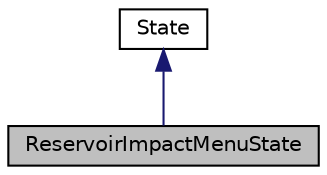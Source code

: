 digraph "ReservoirImpactMenuState"
{
 // LATEX_PDF_SIZE
  edge [fontname="Helvetica",fontsize="10",labelfontname="Helvetica",labelfontsize="10"];
  node [fontname="Helvetica",fontsize="10",shape=record];
  Node1 [label="ReservoirImpactMenuState",height=0.2,width=0.4,color="black", fillcolor="grey75", style="filled", fontcolor="black",tooltip="Class representing the Reservoir Impact Menu state of the water supply analysis system."];
  Node2 -> Node1 [dir="back",color="midnightblue",fontsize="10",style="solid"];
  Node2 [label="State",height=0.2,width=0.4,color="black", fillcolor="white", style="filled",URL="$class_state.html",tooltip="Abstract base class representing an app state within the water supply analysis system."];
}
